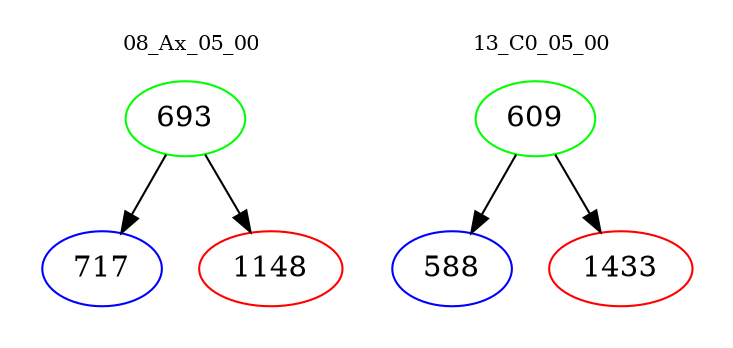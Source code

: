 digraph{
subgraph cluster_0 {
color = white
label = "08_Ax_05_00";
fontsize=10;
T0_693 [label="693", color="green"]
T0_693 -> T0_717 [color="black"]
T0_717 [label="717", color="blue"]
T0_693 -> T0_1148 [color="black"]
T0_1148 [label="1148", color="red"]
}
subgraph cluster_1 {
color = white
label = "13_C0_05_00";
fontsize=10;
T1_609 [label="609", color="green"]
T1_609 -> T1_588 [color="black"]
T1_588 [label="588", color="blue"]
T1_609 -> T1_1433 [color="black"]
T1_1433 [label="1433", color="red"]
}
}
